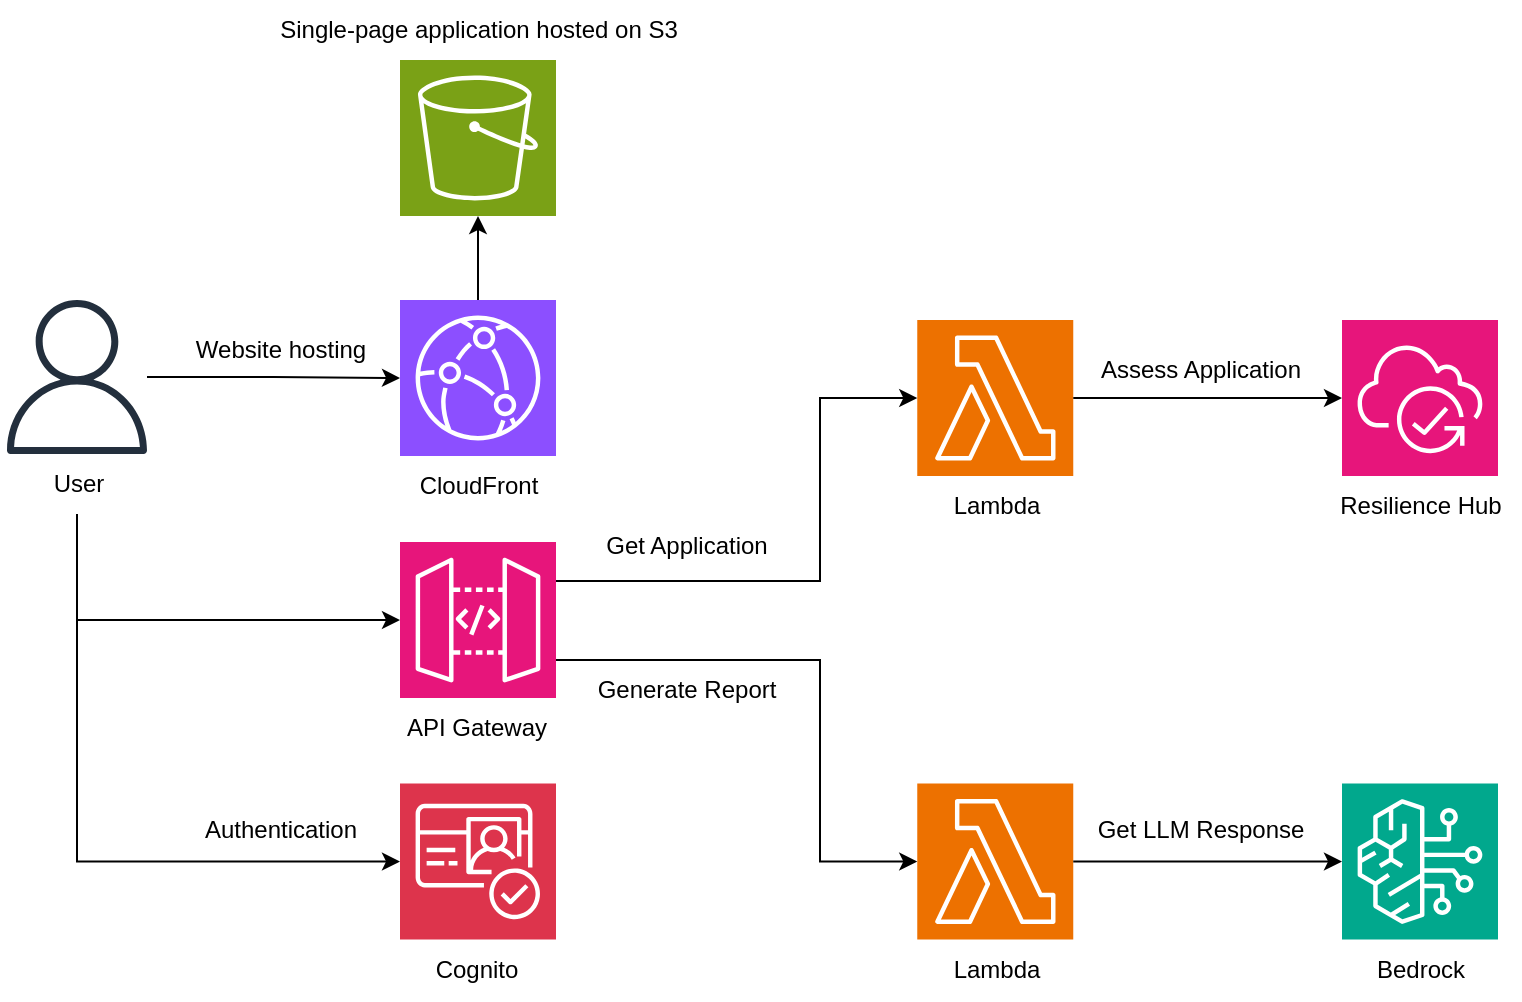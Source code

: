 <mxfile version="24.6.4" type="device" pages="2">
  <diagram name="Page-1" id="-sHqhbb9xOD5upwtkYD0">
    <mxGraphModel dx="1860" dy="846" grid="1" gridSize="10" guides="1" tooltips="1" connect="1" arrows="1" fold="1" page="1" pageScale="1" pageWidth="850" pageHeight="1100" math="0" shadow="0">
      <root>
        <mxCell id="0" />
        <mxCell id="1" parent="0" />
        <mxCell id="boQv8VNx7tdn0r3gP72K-2" value="" style="sketch=0;points=[[0,0,0],[0.25,0,0],[0.5,0,0],[0.75,0,0],[1,0,0],[0,1,0],[0.25,1,0],[0.5,1,0],[0.75,1,0],[1,1,0],[0,0.25,0],[0,0.5,0],[0,0.75,0],[1,0.25,0],[1,0.5,0],[1,0.75,0]];outlineConnect=0;fontColor=#232F3E;fillColor=#7AA116;strokeColor=#ffffff;dashed=0;verticalLabelPosition=bottom;verticalAlign=top;align=center;html=1;fontSize=12;fontStyle=0;aspect=fixed;shape=mxgraph.aws4.resourceIcon;resIcon=mxgraph.aws4.s3;" parent="1" vertex="1">
          <mxGeometry x="200" y="40" width="78" height="78" as="geometry" />
        </mxCell>
        <mxCell id="boQv8VNx7tdn0r3gP72K-3" value="" style="sketch=0;points=[[0,0,0],[0.25,0,0],[0.5,0,0],[0.75,0,0],[1,0,0],[0,1,0],[0.25,1,0],[0.5,1,0],[0.75,1,0],[1,1,0],[0,0.25,0],[0,0.5,0],[0,0.75,0],[1,0.25,0],[1,0.5,0],[1,0.75,0]];outlineConnect=0;fontColor=#232F3E;fillColor=#8C4FFF;strokeColor=#ffffff;dashed=0;verticalLabelPosition=bottom;verticalAlign=top;align=center;html=1;fontSize=12;fontStyle=0;aspect=fixed;shape=mxgraph.aws4.resourceIcon;resIcon=mxgraph.aws4.cloudfront;" parent="1" vertex="1">
          <mxGeometry x="200" y="160" width="78" height="78" as="geometry" />
        </mxCell>
        <mxCell id="boQv8VNx7tdn0r3gP72K-4" value="" style="sketch=0;points=[[0,0,0],[0.25,0,0],[0.5,0,0],[0.75,0,0],[1,0,0],[0,1,0],[0.25,1,0],[0.5,1,0],[0.75,1,0],[1,1,0],[0,0.25,0],[0,0.5,0],[0,0.75,0],[1,0.25,0],[1,0.5,0],[1,0.75,0]];outlineConnect=0;fontColor=#232F3E;fillColor=#DD344C;strokeColor=#ffffff;dashed=0;verticalLabelPosition=bottom;verticalAlign=top;align=center;html=1;fontSize=12;fontStyle=0;aspect=fixed;shape=mxgraph.aws4.resourceIcon;resIcon=mxgraph.aws4.cognito;" parent="1" vertex="1">
          <mxGeometry x="200" y="401.75" width="78" height="78" as="geometry" />
        </mxCell>
        <mxCell id="boQv8VNx7tdn0r3gP72K-5" value="" style="sketch=0;points=[[0,0,0],[0.25,0,0],[0.5,0,0],[0.75,0,0],[1,0,0],[0,1,0],[0.25,1,0],[0.5,1,0],[0.75,1,0],[1,1,0],[0,0.25,0],[0,0.5,0],[0,0.75,0],[1,0.25,0],[1,0.5,0],[1,0.75,0]];outlineConnect=0;fontColor=#232F3E;fillColor=#E7157B;strokeColor=#ffffff;dashed=0;verticalLabelPosition=bottom;verticalAlign=top;align=center;html=1;fontSize=12;fontStyle=0;aspect=fixed;shape=mxgraph.aws4.resourceIcon;resIcon=mxgraph.aws4.api_gateway;" parent="1" vertex="1">
          <mxGeometry x="200" y="281" width="78" height="78" as="geometry" />
        </mxCell>
        <mxCell id="boQv8VNx7tdn0r3gP72K-8" value="" style="sketch=0;points=[[0,0,0],[0.25,0,0],[0.5,0,0],[0.75,0,0],[1,0,0],[0,1,0],[0.25,1,0],[0.5,1,0],[0.75,1,0],[1,1,0],[0,0.25,0],[0,0.5,0],[0,0.75,0],[1,0.25,0],[1,0.5,0],[1,0.75,0]];points=[[0,0,0],[0.25,0,0],[0.5,0,0],[0.75,0,0],[1,0,0],[0,1,0],[0.25,1,0],[0.5,1,0],[0.75,1,0],[1,1,0],[0,0.25,0],[0,0.5,0],[0,0.75,0],[1,0.25,0],[1,0.5,0],[1,0.75,0]];outlineConnect=0;fontColor=#232F3E;fillColor=#E7157B;strokeColor=#ffffff;dashed=0;verticalLabelPosition=bottom;verticalAlign=top;align=center;html=1;fontSize=12;fontStyle=0;aspect=fixed;shape=mxgraph.aws4.resourceIcon;resIcon=mxgraph.aws4.resilience_hub;" parent="1" vertex="1">
          <mxGeometry x="671" y="170" width="78" height="78" as="geometry" />
        </mxCell>
        <mxCell id="boQv8VNx7tdn0r3gP72K-9" value="" style="sketch=0;points=[[0,0,0],[0.25,0,0],[0.5,0,0],[0.75,0,0],[1,0,0],[0,1,0],[0.25,1,0],[0.5,1,0],[0.75,1,0],[1,1,0],[0,0.25,0],[0,0.5,0],[0,0.75,0],[1,0.25,0],[1,0.5,0],[1,0.75,0]];outlineConnect=0;fontColor=#232F3E;fillColor=#01A88D;strokeColor=#ffffff;dashed=0;verticalLabelPosition=bottom;verticalAlign=top;align=center;html=1;fontSize=12;fontStyle=0;aspect=fixed;shape=mxgraph.aws4.resourceIcon;resIcon=mxgraph.aws4.bedrock;" parent="1" vertex="1">
          <mxGeometry x="671" y="401.75" width="78" height="78" as="geometry" />
        </mxCell>
        <mxCell id="boQv8VNx7tdn0r3gP72K-25" style="edgeStyle=orthogonalEdgeStyle;rounded=0;orthogonalLoop=1;jettySize=auto;html=1;" parent="1" target="boQv8VNx7tdn0r3gP72K-11" edge="1">
          <mxGeometry relative="1" as="geometry">
            <mxPoint x="659.99" y="320.005" as="sourcePoint" />
          </mxGeometry>
        </mxCell>
        <mxCell id="boQv8VNx7tdn0r3gP72K-14" value="" style="sketch=0;outlineConnect=0;fontColor=#232F3E;gradientColor=none;fillColor=#232F3D;strokeColor=none;dashed=0;verticalLabelPosition=bottom;verticalAlign=top;align=center;html=1;fontSize=12;fontStyle=0;aspect=fixed;pointerEvents=1;shape=mxgraph.aws4.user;autosize=1;" parent="1" vertex="1">
          <mxGeometry y="160" width="77" height="77" as="geometry" />
        </mxCell>
        <mxCell id="boQv8VNx7tdn0r3gP72K-17" style="edgeStyle=orthogonalEdgeStyle;rounded=0;orthogonalLoop=1;jettySize=auto;html=1;entryX=0;entryY=0.5;entryDx=0;entryDy=0;entryPerimeter=0;" parent="1" source="boQv8VNx7tdn0r3gP72K-14" target="boQv8VNx7tdn0r3gP72K-3" edge="1">
          <mxGeometry relative="1" as="geometry" />
        </mxCell>
        <mxCell id="boQv8VNx7tdn0r3gP72K-18" style="edgeStyle=orthogonalEdgeStyle;rounded=0;orthogonalLoop=1;jettySize=auto;html=1;entryX=0.5;entryY=1;entryDx=0;entryDy=0;entryPerimeter=0;" parent="1" source="boQv8VNx7tdn0r3gP72K-3" target="boQv8VNx7tdn0r3gP72K-2" edge="1">
          <mxGeometry relative="1" as="geometry" />
        </mxCell>
        <mxCell id="boQv8VNx7tdn0r3gP72K-27" style="edgeStyle=orthogonalEdgeStyle;rounded=0;orthogonalLoop=1;jettySize=auto;html=1;entryX=0;entryY=0.5;entryDx=0;entryDy=0;entryPerimeter=0;" parent="1" target="boQv8VNx7tdn0r3gP72K-12" edge="1">
          <mxGeometry relative="1" as="geometry">
            <mxPoint x="812.749" y="320.01" as="sourcePoint" />
          </mxGeometry>
        </mxCell>
        <mxCell id="boQv8VNx7tdn0r3gP72K-35" value="User" style="text;html=1;align=center;verticalAlign=middle;resizable=0;points=[];autosize=1;strokeColor=none;fillColor=none;" parent="1" vertex="1">
          <mxGeometry x="13.5" y="237" width="50" height="30" as="geometry" />
        </mxCell>
        <mxCell id="boQv8VNx7tdn0r3gP72K-38" value="CloudFront" style="text;html=1;align=center;verticalAlign=middle;resizable=0;points=[];autosize=1;strokeColor=none;fillColor=none;" parent="1" vertex="1">
          <mxGeometry x="199" y="238" width="80" height="30" as="geometry" />
        </mxCell>
        <mxCell id="boQv8VNx7tdn0r3gP72K-39" value="Website hosting" style="text;html=1;align=center;verticalAlign=middle;resizable=0;points=[];autosize=1;strokeColor=none;fillColor=none;" parent="1" vertex="1">
          <mxGeometry x="85" y="170" width="110" height="30" as="geometry" />
        </mxCell>
        <mxCell id="boQv8VNx7tdn0r3gP72K-40" value="Single-page application hosted on S3" style="text;html=1;align=center;verticalAlign=middle;resizable=0;points=[];autosize=1;strokeColor=none;fillColor=none;" parent="1" vertex="1">
          <mxGeometry x="129" y="10" width="220" height="30" as="geometry" />
        </mxCell>
        <mxCell id="boQv8VNx7tdn0r3gP72K-41" value="Cognito" style="text;html=1;align=center;verticalAlign=middle;resizable=0;points=[];autosize=1;strokeColor=none;fillColor=none;" parent="1" vertex="1">
          <mxGeometry x="208" y="479.75" width="60" height="30" as="geometry" />
        </mxCell>
        <mxCell id="boQv8VNx7tdn0r3gP72K-42" value="Authentication" style="text;html=1;align=center;verticalAlign=middle;resizable=0;points=[];autosize=1;strokeColor=none;fillColor=none;" parent="1" vertex="1">
          <mxGeometry x="90" y="410" width="100" height="30" as="geometry" />
        </mxCell>
        <mxCell id="boQv8VNx7tdn0r3gP72K-44" value="API Gateway" style="text;html=1;align=center;verticalAlign=middle;resizable=0;points=[];autosize=1;strokeColor=none;fillColor=none;" parent="1" vertex="1">
          <mxGeometry x="193" y="359" width="90" height="30" as="geometry" />
        </mxCell>
        <mxCell id="boQv8VNx7tdn0r3gP72K-45" value="Get Application" style="text;html=1;align=center;verticalAlign=middle;resizable=0;points=[];autosize=1;strokeColor=none;fillColor=none;" parent="1" vertex="1">
          <mxGeometry x="293" y="268" width="100" height="30" as="geometry" />
        </mxCell>
        <mxCell id="boQv8VNx7tdn0r3gP72K-46" value="Lambda" style="text;html=1;align=center;verticalAlign=middle;resizable=0;points=[];autosize=1;strokeColor=none;fillColor=none;" parent="1" vertex="1">
          <mxGeometry x="462.63" y="248" width="70" height="30" as="geometry" />
        </mxCell>
        <mxCell id="boQv8VNx7tdn0r3gP72K-48" value="Generate Report" style="text;html=1;align=center;verticalAlign=middle;resizable=0;points=[];autosize=1;strokeColor=none;fillColor=none;" parent="1" vertex="1">
          <mxGeometry x="288" y="340" width="110" height="30" as="geometry" />
        </mxCell>
        <mxCell id="boQv8VNx7tdn0r3gP72K-53" value="Assess Application" style="text;html=1;align=center;verticalAlign=middle;resizable=0;points=[];autosize=1;strokeColor=none;fillColor=none;" parent="1" vertex="1">
          <mxGeometry x="540" y="180" width="120" height="30" as="geometry" />
        </mxCell>
        <mxCell id="boQv8VNx7tdn0r3gP72K-54" value="Bedrock" style="text;html=1;align=center;verticalAlign=middle;resizable=0;points=[];autosize=1;strokeColor=none;fillColor=none;" parent="1" vertex="1">
          <mxGeometry x="675" y="479.75" width="70" height="30" as="geometry" />
        </mxCell>
        <mxCell id="boQv8VNx7tdn0r3gP72K-55" value="Resilience Hub" style="text;html=1;align=center;verticalAlign=middle;resizable=0;points=[];autosize=1;strokeColor=none;fillColor=none;" parent="1" vertex="1">
          <mxGeometry x="660" y="248" width="100" height="30" as="geometry" />
        </mxCell>
        <mxCell id="boQv8VNx7tdn0r3gP72K-64" style="edgeStyle=orthogonalEdgeStyle;rounded=0;orthogonalLoop=1;jettySize=auto;html=1;entryX=0;entryY=0.5;entryDx=0;entryDy=0;entryPerimeter=0;" parent="1" source="boQv8VNx7tdn0r3gP72K-35" target="boQv8VNx7tdn0r3gP72K-4" edge="1">
          <mxGeometry relative="1" as="geometry">
            <Array as="points">
              <mxPoint x="39" y="441" />
            </Array>
          </mxGeometry>
        </mxCell>
        <mxCell id="boQv8VNx7tdn0r3gP72K-65" style="edgeStyle=orthogonalEdgeStyle;rounded=0;orthogonalLoop=1;jettySize=auto;html=1;entryX=0;entryY=0.5;entryDx=0;entryDy=0;entryPerimeter=0;" parent="1" source="boQv8VNx7tdn0r3gP72K-35" target="boQv8VNx7tdn0r3gP72K-5" edge="1">
          <mxGeometry relative="1" as="geometry">
            <Array as="points">
              <mxPoint x="39" y="320" />
            </Array>
          </mxGeometry>
        </mxCell>
        <mxCell id="e4rxqpRT7JFMWhYi5W5l-2" value="Lambda" style="text;html=1;align=center;verticalAlign=middle;resizable=0;points=[];autosize=1;strokeColor=none;fillColor=none;" vertex="1" parent="1">
          <mxGeometry x="462.63" y="479.75" width="70" height="30" as="geometry" />
        </mxCell>
        <mxCell id="e4rxqpRT7JFMWhYi5W5l-5" value="" style="sketch=0;points=[[0,0,0],[0.25,0,0],[0.5,0,0],[0.75,0,0],[1,0,0],[0,1,0],[0.25,1,0],[0.5,1,0],[0.75,1,0],[1,1,0],[0,0.25,0],[0,0.5,0],[0,0.75,0],[1,0.25,0],[1,0.5,0],[1,0.75,0]];outlineConnect=0;fontColor=#232F3E;fillColor=#ED7100;strokeColor=#ffffff;dashed=0;verticalLabelPosition=bottom;verticalAlign=top;align=center;html=1;fontSize=12;fontStyle=0;aspect=fixed;shape=mxgraph.aws4.resourceIcon;resIcon=mxgraph.aws4.lambda;" vertex="1" parent="1">
          <mxGeometry x="458.63" y="401.75" width="78" height="78" as="geometry" />
        </mxCell>
        <mxCell id="e4rxqpRT7JFMWhYi5W5l-6" style="edgeStyle=orthogonalEdgeStyle;rounded=0;orthogonalLoop=1;jettySize=auto;html=1;entryX=0;entryY=0.5;entryDx=0;entryDy=0;entryPerimeter=0;" edge="1" parent="1" source="boQv8VNx7tdn0r3gP72K-5" target="e4rxqpRT7JFMWhYi5W5l-5">
          <mxGeometry relative="1" as="geometry">
            <Array as="points">
              <mxPoint x="410" y="340" />
              <mxPoint x="410" y="441" />
            </Array>
          </mxGeometry>
        </mxCell>
        <mxCell id="e4rxqpRT7JFMWhYi5W5l-4" value="" style="sketch=0;points=[[0,0,0],[0.25,0,0],[0.5,0,0],[0.75,0,0],[1,0,0],[0,1,0],[0.25,1,0],[0.5,1,0],[0.75,1,0],[1,1,0],[0,0.25,0],[0,0.5,0],[0,0.75,0],[1,0.25,0],[1,0.5,0],[1,0.75,0]];outlineConnect=0;fontColor=#232F3E;fillColor=#ED7100;strokeColor=#ffffff;dashed=0;verticalLabelPosition=bottom;verticalAlign=top;align=center;html=1;fontSize=12;fontStyle=0;aspect=fixed;shape=mxgraph.aws4.resourceIcon;resIcon=mxgraph.aws4.lambda;" vertex="1" parent="1">
          <mxGeometry x="458.63" y="170" width="78" height="78" as="geometry" />
        </mxCell>
        <mxCell id="e4rxqpRT7JFMWhYi5W5l-9" style="edgeStyle=orthogonalEdgeStyle;rounded=0;orthogonalLoop=1;jettySize=auto;html=1;exitX=1;exitY=0.25;exitDx=0;exitDy=0;exitPerimeter=0;entryX=0;entryY=0.5;entryDx=0;entryDy=0;entryPerimeter=0;" edge="1" parent="1" source="boQv8VNx7tdn0r3gP72K-5" target="e4rxqpRT7JFMWhYi5W5l-4">
          <mxGeometry relative="1" as="geometry">
            <Array as="points">
              <mxPoint x="410" y="301" />
              <mxPoint x="410" y="209" />
            </Array>
          </mxGeometry>
        </mxCell>
        <mxCell id="e4rxqpRT7JFMWhYi5W5l-10" style="edgeStyle=orthogonalEdgeStyle;rounded=0;orthogonalLoop=1;jettySize=auto;html=1;exitX=1;exitY=0.5;exitDx=0;exitDy=0;exitPerimeter=0;entryX=0;entryY=0.5;entryDx=0;entryDy=0;entryPerimeter=0;" edge="1" parent="1" source="e4rxqpRT7JFMWhYi5W5l-4" target="boQv8VNx7tdn0r3gP72K-8">
          <mxGeometry relative="1" as="geometry" />
        </mxCell>
        <mxCell id="e4rxqpRT7JFMWhYi5W5l-11" style="edgeStyle=orthogonalEdgeStyle;rounded=0;orthogonalLoop=1;jettySize=auto;html=1;exitX=1;exitY=0.5;exitDx=0;exitDy=0;exitPerimeter=0;entryX=0;entryY=0.5;entryDx=0;entryDy=0;entryPerimeter=0;" edge="1" parent="1" source="e4rxqpRT7JFMWhYi5W5l-5" target="boQv8VNx7tdn0r3gP72K-9">
          <mxGeometry relative="1" as="geometry" />
        </mxCell>
        <mxCell id="e4rxqpRT7JFMWhYi5W5l-12" value="Get LLM Response" style="text;html=1;align=center;verticalAlign=middle;resizable=0;points=[];autosize=1;strokeColor=none;fillColor=none;" vertex="1" parent="1">
          <mxGeometry x="535" y="410" width="130" height="30" as="geometry" />
        </mxCell>
      </root>
    </mxGraphModel>
  </diagram>
  <diagram name="Copy of Page-1" id="dh6Xk2_uspfBqVZ8iB3i">
    <mxGraphModel dx="1646" dy="795" grid="1" gridSize="10" guides="1" tooltips="1" connect="1" arrows="1" fold="1" page="1" pageScale="1" pageWidth="850" pageHeight="1100" math="0" shadow="0">
      <root>
        <mxCell id="UA66qGCsmDs0S2u0qSiF-0" />
        <mxCell id="UA66qGCsmDs0S2u0qSiF-1" parent="UA66qGCsmDs0S2u0qSiF-0" />
        <mxCell id="UA66qGCsmDs0S2u0qSiF-2" value="" style="sketch=0;points=[[0,0,0],[0.25,0,0],[0.5,0,0],[0.75,0,0],[1,0,0],[0,1,0],[0.25,1,0],[0.5,1,0],[0.75,1,0],[1,1,0],[0,0.25,0],[0,0.5,0],[0,0.75,0],[1,0.25,0],[1,0.5,0],[1,0.75,0]];outlineConnect=0;fontColor=#232F3E;fillColor=#7AA116;strokeColor=#ffffff;dashed=0;verticalLabelPosition=bottom;verticalAlign=top;align=center;html=1;fontSize=12;fontStyle=0;aspect=fixed;shape=mxgraph.aws4.resourceIcon;resIcon=mxgraph.aws4.s3;" vertex="1" parent="UA66qGCsmDs0S2u0qSiF-1">
          <mxGeometry x="200" y="40" width="78" height="78" as="geometry" />
        </mxCell>
        <mxCell id="UA66qGCsmDs0S2u0qSiF-3" value="" style="sketch=0;points=[[0,0,0],[0.25,0,0],[0.5,0,0],[0.75,0,0],[1,0,0],[0,1,0],[0.25,1,0],[0.5,1,0],[0.75,1,0],[1,1,0],[0,0.25,0],[0,0.5,0],[0,0.75,0],[1,0.25,0],[1,0.5,0],[1,0.75,0]];outlineConnect=0;fontColor=#232F3E;fillColor=#8C4FFF;strokeColor=#ffffff;dashed=0;verticalLabelPosition=bottom;verticalAlign=top;align=center;html=1;fontSize=12;fontStyle=0;aspect=fixed;shape=mxgraph.aws4.resourceIcon;resIcon=mxgraph.aws4.cloudfront;" vertex="1" parent="UA66qGCsmDs0S2u0qSiF-1">
          <mxGeometry x="200" y="160" width="78" height="78" as="geometry" />
        </mxCell>
        <mxCell id="UA66qGCsmDs0S2u0qSiF-4" value="" style="sketch=0;points=[[0,0,0],[0.25,0,0],[0.5,0,0],[0.75,0,0],[1,0,0],[0,1,0],[0.25,1,0],[0.5,1,0],[0.75,1,0],[1,1,0],[0,0.25,0],[0,0.5,0],[0,0.75,0],[1,0.25,0],[1,0.5,0],[1,0.75,0]];outlineConnect=0;fontColor=#232F3E;fillColor=#DD344C;strokeColor=#ffffff;dashed=0;verticalLabelPosition=bottom;verticalAlign=top;align=center;html=1;fontSize=12;fontStyle=0;aspect=fixed;shape=mxgraph.aws4.resourceIcon;resIcon=mxgraph.aws4.cognito;" vertex="1" parent="UA66qGCsmDs0S2u0qSiF-1">
          <mxGeometry x="200" y="401.75" width="78" height="78" as="geometry" />
        </mxCell>
        <mxCell id="UA66qGCsmDs0S2u0qSiF-5" style="edgeStyle=orthogonalEdgeStyle;rounded=0;orthogonalLoop=1;jettySize=auto;html=1;" edge="1" parent="UA66qGCsmDs0S2u0qSiF-1" source="UA66qGCsmDs0S2u0qSiF-6" target="UA66qGCsmDs0S2u0qSiF-7">
          <mxGeometry relative="1" as="geometry" />
        </mxCell>
        <mxCell id="UA66qGCsmDs0S2u0qSiF-6" value="" style="sketch=0;points=[[0,0,0],[0.25,0,0],[0.5,0,0],[0.75,0,0],[1,0,0],[0,1,0],[0.25,1,0],[0.5,1,0],[0.75,1,0],[1,1,0],[0,0.25,0],[0,0.5,0],[0,0.75,0],[1,0.25,0],[1,0.5,0],[1,0.75,0]];outlineConnect=0;fontColor=#232F3E;fillColor=#E7157B;strokeColor=#ffffff;dashed=0;verticalLabelPosition=bottom;verticalAlign=top;align=center;html=1;fontSize=12;fontStyle=0;aspect=fixed;shape=mxgraph.aws4.resourceIcon;resIcon=mxgraph.aws4.api_gateway;" vertex="1" parent="UA66qGCsmDs0S2u0qSiF-1">
          <mxGeometry x="200" y="281" width="78" height="78" as="geometry" />
        </mxCell>
        <mxCell id="UA66qGCsmDs0S2u0qSiF-7" value="" style="sketch=0;outlineConnect=0;fontColor=#232F3E;gradientColor=none;fillColor=#ED7100;strokeColor=none;dashed=0;verticalLabelPosition=bottom;verticalAlign=top;align=center;html=1;fontSize=12;fontStyle=0;aspect=fixed;pointerEvents=1;shape=mxgraph.aws4.lambda_function;" vertex="1" parent="UA66qGCsmDs0S2u0qSiF-1">
          <mxGeometry x="400" y="283.63" width="72.75" height="72.75" as="geometry" />
        </mxCell>
        <mxCell id="UA66qGCsmDs0S2u0qSiF-8" value="" style="sketch=0;points=[[0,0,0],[0.25,0,0],[0.5,0,0],[0.75,0,0],[1,0,0],[0,1,0],[0.25,1,0],[0.5,1,0],[0.75,1,0],[1,1,0],[0,0.25,0],[0,0.5,0],[0,0.75,0],[1,0.25,0],[1,0.5,0],[1,0.75,0]];points=[[0,0,0],[0.25,0,0],[0.5,0,0],[0.75,0,0],[1,0,0],[0,1,0],[0.25,1,0],[0.5,1,0],[0.75,1,0],[1,1,0],[0,0.25,0],[0,0.5,0],[0,0.75,0],[1,0.25,0],[1,0.5,0],[1,0.75,0]];outlineConnect=0;fontColor=#232F3E;fillColor=#E7157B;strokeColor=#ffffff;dashed=0;verticalLabelPosition=bottom;verticalAlign=top;align=center;html=1;fontSize=12;fontStyle=0;aspect=fixed;shape=mxgraph.aws4.resourceIcon;resIcon=mxgraph.aws4.resilience_hub;" vertex="1" parent="UA66qGCsmDs0S2u0qSiF-1">
          <mxGeometry x="580" y="150" width="78" height="78" as="geometry" />
        </mxCell>
        <mxCell id="UA66qGCsmDs0S2u0qSiF-9" value="" style="sketch=0;points=[[0,0,0],[0.25,0,0],[0.5,0,0],[0.75,0,0],[1,0,0],[0,1,0],[0.25,1,0],[0.5,1,0],[0.75,1,0],[1,1,0],[0,0.25,0],[0,0.5,0],[0,0.75,0],[1,0.25,0],[1,0.5,0],[1,0.75,0]];outlineConnect=0;fontColor=#232F3E;fillColor=#01A88D;strokeColor=#ffffff;dashed=0;verticalLabelPosition=bottom;verticalAlign=top;align=center;html=1;fontSize=12;fontStyle=0;aspect=fixed;shape=mxgraph.aws4.resourceIcon;resIcon=mxgraph.aws4.bedrock;" vertex="1" parent="UA66qGCsmDs0S2u0qSiF-1">
          <mxGeometry x="580" y="440" width="78" height="78" as="geometry" />
        </mxCell>
        <mxCell id="UA66qGCsmDs0S2u0qSiF-10" style="edgeStyle=orthogonalEdgeStyle;rounded=0;orthogonalLoop=1;jettySize=auto;html=1;" edge="1" parent="UA66qGCsmDs0S2u0qSiF-1" source="UA66qGCsmDs0S2u0qSiF-11" target="UA66qGCsmDs0S2u0qSiF-12">
          <mxGeometry relative="1" as="geometry" />
        </mxCell>
        <mxCell id="UA66qGCsmDs0S2u0qSiF-11" value="" style="sketch=0;points=[[0,0,0],[0.25,0,0],[0.5,0,0],[0.75,0,0],[1,0,0],[0,1,0],[0.25,1,0],[0.5,1,0],[0.75,1,0],[1,1,0],[0,0.25,0],[0,0.5,0],[0,0.75,0],[1,0.25,0],[1,0.5,0],[1,0.75,0]];outlineConnect=0;fontColor=#232F3E;fillColor=#E7157B;strokeColor=#ffffff;dashed=0;verticalLabelPosition=bottom;verticalAlign=top;align=center;html=1;fontSize=12;fontStyle=0;aspect=fixed;shape=mxgraph.aws4.resourceIcon;resIcon=mxgraph.aws4.sns;" vertex="1" parent="UA66qGCsmDs0S2u0qSiF-1">
          <mxGeometry x="580" y="280.01" width="79.99" height="79.99" as="geometry" />
        </mxCell>
        <mxCell id="UA66qGCsmDs0S2u0qSiF-12" value="" style="sketch=0;outlineConnect=0;fontColor=#232F3E;gradientColor=none;fillColor=#ED7100;strokeColor=none;dashed=0;verticalLabelPosition=bottom;verticalAlign=top;align=center;html=1;fontSize=12;fontStyle=0;aspect=fixed;pointerEvents=1;shape=mxgraph.aws4.lambda_function;fontFamily=Helvetica;" vertex="1" parent="UA66qGCsmDs0S2u0qSiF-1">
          <mxGeometry x="740" y="283.63" width="72.75" height="72.75" as="geometry" />
        </mxCell>
        <mxCell id="UA66qGCsmDs0S2u0qSiF-13" value="" style="sketch=0;points=[[0,0,0],[0.25,0,0],[0.5,0,0],[0.75,0,0],[1,0,0],[0,1,0],[0.25,1,0],[0.5,1,0],[0.75,1,0],[1,1,0],[0,0.25,0],[0,0.5,0],[0,0.75,0],[1,0.25,0],[1,0.5,0],[1,0.75,0]];outlineConnect=0;fontColor=#232F3E;fillColor=#7AA116;strokeColor=#ffffff;dashed=0;verticalLabelPosition=bottom;verticalAlign=top;align=center;html=1;fontSize=12;fontStyle=0;aspect=fixed;shape=mxgraph.aws4.resourceIcon;resIcon=mxgraph.aws4.s3;" vertex="1" parent="UA66qGCsmDs0S2u0qSiF-1">
          <mxGeometry x="900" y="281.01" width="78" height="78" as="geometry" />
        </mxCell>
        <mxCell id="UA66qGCsmDs0S2u0qSiF-14" value="" style="sketch=0;outlineConnect=0;fontColor=#232F3E;gradientColor=none;fillColor=#232F3D;strokeColor=none;dashed=0;verticalLabelPosition=bottom;verticalAlign=top;align=center;html=1;fontSize=12;fontStyle=0;aspect=fixed;pointerEvents=1;shape=mxgraph.aws4.user;autosize=1;" vertex="1" parent="UA66qGCsmDs0S2u0qSiF-1">
          <mxGeometry y="282.01" width="77" height="77" as="geometry" />
        </mxCell>
        <mxCell id="UA66qGCsmDs0S2u0qSiF-15" value="" style="sketch=0;outlineConnect=0;fontColor=#232F3E;gradientColor=none;fillColor=#232F3D;strokeColor=none;dashed=0;verticalLabelPosition=bottom;verticalAlign=top;align=center;html=1;fontSize=12;fontStyle=0;aspect=fixed;pointerEvents=1;shape=mxgraph.aws4.user;autosize=1;" vertex="1" parent="UA66qGCsmDs0S2u0qSiF-1">
          <mxGeometry x="740" y="440" width="77" height="77" as="geometry" />
        </mxCell>
        <mxCell id="UA66qGCsmDs0S2u0qSiF-16" style="edgeStyle=orthogonalEdgeStyle;rounded=0;orthogonalLoop=1;jettySize=auto;html=1;entryX=0;entryY=0.5;entryDx=0;entryDy=0;entryPerimeter=0;" edge="1" parent="UA66qGCsmDs0S2u0qSiF-1" source="UA66qGCsmDs0S2u0qSiF-14" target="UA66qGCsmDs0S2u0qSiF-3">
          <mxGeometry relative="1" as="geometry">
            <Array as="points">
              <mxPoint x="39" y="199" />
            </Array>
          </mxGeometry>
        </mxCell>
        <mxCell id="UA66qGCsmDs0S2u0qSiF-17" style="edgeStyle=orthogonalEdgeStyle;rounded=0;orthogonalLoop=1;jettySize=auto;html=1;entryX=0.5;entryY=1;entryDx=0;entryDy=0;entryPerimeter=0;" edge="1" parent="UA66qGCsmDs0S2u0qSiF-1" source="UA66qGCsmDs0S2u0qSiF-3" target="UA66qGCsmDs0S2u0qSiF-2">
          <mxGeometry relative="1" as="geometry" />
        </mxCell>
        <mxCell id="UA66qGCsmDs0S2u0qSiF-18" style="edgeStyle=orthogonalEdgeStyle;rounded=0;orthogonalLoop=1;jettySize=auto;html=1;entryX=0;entryY=0.5;entryDx=0;entryDy=0;entryPerimeter=0;" edge="1" parent="UA66qGCsmDs0S2u0qSiF-1" source="UA66qGCsmDs0S2u0qSiF-12" target="UA66qGCsmDs0S2u0qSiF-13">
          <mxGeometry relative="1" as="geometry" />
        </mxCell>
        <mxCell id="UA66qGCsmDs0S2u0qSiF-19" style="edgeStyle=orthogonalEdgeStyle;rounded=0;orthogonalLoop=1;jettySize=auto;html=1;entryX=0;entryY=0.5;entryDx=0;entryDy=0;entryPerimeter=0;" edge="1" parent="UA66qGCsmDs0S2u0qSiF-1" source="UA66qGCsmDs0S2u0qSiF-7" target="UA66qGCsmDs0S2u0qSiF-11">
          <mxGeometry relative="1" as="geometry" />
        </mxCell>
        <mxCell id="UA66qGCsmDs0S2u0qSiF-20" style="edgeStyle=orthogonalEdgeStyle;rounded=0;orthogonalLoop=1;jettySize=auto;html=1;entryX=0;entryY=0.5;entryDx=0;entryDy=0;entryPerimeter=0;" edge="1" parent="UA66qGCsmDs0S2u0qSiF-1" source="UA66qGCsmDs0S2u0qSiF-7" target="UA66qGCsmDs0S2u0qSiF-8">
          <mxGeometry relative="1" as="geometry">
            <Array as="points">
              <mxPoint x="440" y="189" />
            </Array>
          </mxGeometry>
        </mxCell>
        <mxCell id="UA66qGCsmDs0S2u0qSiF-21" value="User" style="text;html=1;align=center;verticalAlign=middle;resizable=0;points=[];autosize=1;strokeColor=none;fillColor=none;" vertex="1" parent="UA66qGCsmDs0S2u0qSiF-1">
          <mxGeometry x="13.5" y="360" width="50" height="30" as="geometry" />
        </mxCell>
        <mxCell id="UA66qGCsmDs0S2u0qSiF-22" value="CloudFront" style="text;html=1;align=center;verticalAlign=middle;resizable=0;points=[];autosize=1;strokeColor=none;fillColor=none;" vertex="1" parent="UA66qGCsmDs0S2u0qSiF-1">
          <mxGeometry x="199" y="238" width="80" height="30" as="geometry" />
        </mxCell>
        <mxCell id="UA66qGCsmDs0S2u0qSiF-23" value="Website hosting" style="text;html=1;align=center;verticalAlign=middle;resizable=0;points=[];autosize=1;strokeColor=none;fillColor=none;" vertex="1" parent="UA66qGCsmDs0S2u0qSiF-1">
          <mxGeometry x="85" y="170" width="110" height="30" as="geometry" />
        </mxCell>
        <mxCell id="UA66qGCsmDs0S2u0qSiF-24" value="Single-page application hosted on S3" style="text;html=1;align=center;verticalAlign=middle;resizable=0;points=[];autosize=1;strokeColor=none;fillColor=none;" vertex="1" parent="UA66qGCsmDs0S2u0qSiF-1">
          <mxGeometry x="129" y="10" width="220" height="30" as="geometry" />
        </mxCell>
        <mxCell id="UA66qGCsmDs0S2u0qSiF-25" value="Cognito" style="text;html=1;align=center;verticalAlign=middle;resizable=0;points=[];autosize=1;strokeColor=none;fillColor=none;" vertex="1" parent="UA66qGCsmDs0S2u0qSiF-1">
          <mxGeometry x="208" y="479.75" width="60" height="30" as="geometry" />
        </mxCell>
        <mxCell id="UA66qGCsmDs0S2u0qSiF-26" value="Authentication" style="text;html=1;align=center;verticalAlign=middle;resizable=0;points=[];autosize=1;strokeColor=none;fillColor=none;" vertex="1" parent="UA66qGCsmDs0S2u0qSiF-1">
          <mxGeometry x="90" y="410" width="100" height="30" as="geometry" />
        </mxCell>
        <mxCell id="UA66qGCsmDs0S2u0qSiF-27" value="API Gateway" style="text;html=1;align=center;verticalAlign=middle;resizable=0;points=[];autosize=1;strokeColor=none;fillColor=none;" vertex="1" parent="UA66qGCsmDs0S2u0qSiF-1">
          <mxGeometry x="193" y="359" width="90" height="30" as="geometry" />
        </mxCell>
        <mxCell id="UA66qGCsmDs0S2u0qSiF-28" value="GetReport" style="text;html=1;align=center;verticalAlign=middle;resizable=0;points=[];autosize=1;strokeColor=none;fillColor=none;" vertex="1" parent="UA66qGCsmDs0S2u0qSiF-1">
          <mxGeometry x="295" y="290" width="80" height="30" as="geometry" />
        </mxCell>
        <mxCell id="UA66qGCsmDs0S2u0qSiF-29" value="Lambda" style="text;html=1;align=center;verticalAlign=middle;resizable=0;points=[];autosize=1;strokeColor=none;fillColor=none;" vertex="1" parent="UA66qGCsmDs0S2u0qSiF-1">
          <mxGeometry x="401.38" y="360" width="70" height="30" as="geometry" />
        </mxCell>
        <mxCell id="UA66qGCsmDs0S2u0qSiF-30" value="Generate summary" style="text;html=1;align=center;verticalAlign=middle;resizable=0;points=[];autosize=1;strokeColor=none;fillColor=none;" vertex="1" parent="UA66qGCsmDs0S2u0qSiF-1">
          <mxGeometry x="440" y="449.75" width="130" height="30" as="geometry" />
        </mxCell>
        <mxCell id="UA66qGCsmDs0S2u0qSiF-31" style="edgeStyle=orthogonalEdgeStyle;rounded=0;orthogonalLoop=1;jettySize=auto;html=1;entryX=0;entryY=0.5;entryDx=0;entryDy=0;entryPerimeter=0;" edge="1" parent="UA66qGCsmDs0S2u0qSiF-1" source="UA66qGCsmDs0S2u0qSiF-29" target="UA66qGCsmDs0S2u0qSiF-9">
          <mxGeometry relative="1" as="geometry">
            <Array as="points">
              <mxPoint x="440" y="479" />
            </Array>
          </mxGeometry>
        </mxCell>
        <mxCell id="UA66qGCsmDs0S2u0qSiF-32" value="Assess Application" style="text;html=1;align=center;verticalAlign=middle;resizable=0;points=[];autosize=1;strokeColor=none;fillColor=none;" vertex="1" parent="UA66qGCsmDs0S2u0qSiF-1">
          <mxGeometry x="440" y="160" width="120" height="30" as="geometry" />
        </mxCell>
        <mxCell id="UA66qGCsmDs0S2u0qSiF-33" value="Bedrock" style="text;html=1;align=center;verticalAlign=middle;resizable=0;points=[];autosize=1;strokeColor=none;fillColor=none;" vertex="1" parent="UA66qGCsmDs0S2u0qSiF-1">
          <mxGeometry x="584" y="517" width="70" height="30" as="geometry" />
        </mxCell>
        <mxCell id="UA66qGCsmDs0S2u0qSiF-34" value="Resilience Hub" style="text;html=1;align=center;verticalAlign=middle;resizable=0;points=[];autosize=1;strokeColor=none;fillColor=none;" vertex="1" parent="UA66qGCsmDs0S2u0qSiF-1">
          <mxGeometry x="569" y="228" width="100" height="30" as="geometry" />
        </mxCell>
        <mxCell id="UA66qGCsmDs0S2u0qSiF-35" value="SendReport" style="text;html=1;align=center;verticalAlign=middle;resizable=0;points=[];autosize=1;strokeColor=none;fillColor=none;" vertex="1" parent="UA66qGCsmDs0S2u0qSiF-1">
          <mxGeometry x="475" y="290" width="90" height="30" as="geometry" />
        </mxCell>
        <mxCell id="UA66qGCsmDs0S2u0qSiF-36" value="Lambda" style="text;html=1;align=center;verticalAlign=middle;resizable=0;points=[];autosize=1;strokeColor=none;fillColor=none;" vertex="1" parent="UA66qGCsmDs0S2u0qSiF-1">
          <mxGeometry x="743.5" y="356.38" width="70" height="30" as="geometry" />
        </mxCell>
        <mxCell id="UA66qGCsmDs0S2u0qSiF-37" value="Store results" style="text;html=1;align=center;verticalAlign=middle;resizable=0;points=[];autosize=1;strokeColor=none;fillColor=none;" vertex="1" parent="UA66qGCsmDs0S2u0qSiF-1">
          <mxGeometry x="807" y="290" width="90" height="30" as="geometry" />
        </mxCell>
        <mxCell id="UA66qGCsmDs0S2u0qSiF-38" value="Report history bucket on S3" style="text;html=1;align=center;verticalAlign=middle;resizable=0;points=[];autosize=1;strokeColor=none;fillColor=none;" vertex="1" parent="UA66qGCsmDs0S2u0qSiF-1">
          <mxGeometry x="857" y="360" width="170" height="30" as="geometry" />
        </mxCell>
        <mxCell id="UA66qGCsmDs0S2u0qSiF-39" value="Email Subscriber" style="text;html=1;align=center;verticalAlign=middle;resizable=0;points=[];autosize=1;strokeColor=none;fillColor=none;" vertex="1" parent="UA66qGCsmDs0S2u0qSiF-1">
          <mxGeometry x="723.5" y="517" width="110" height="30" as="geometry" />
        </mxCell>
        <mxCell id="UA66qGCsmDs0S2u0qSiF-40" style="edgeStyle=orthogonalEdgeStyle;rounded=0;orthogonalLoop=1;jettySize=auto;html=1;" edge="1" parent="UA66qGCsmDs0S2u0qSiF-1" source="UA66qGCsmDs0S2u0qSiF-41" target="UA66qGCsmDs0S2u0qSiF-15">
          <mxGeometry relative="1" as="geometry">
            <Array as="points">
              <mxPoint x="619" y="410" />
              <mxPoint x="779" y="410" />
            </Array>
          </mxGeometry>
        </mxCell>
        <mxCell id="UA66qGCsmDs0S2u0qSiF-41" value="SNS" style="text;html=1;align=center;verticalAlign=middle;resizable=0;points=[];autosize=1;strokeColor=none;fillColor=none;" vertex="1" parent="UA66qGCsmDs0S2u0qSiF-1">
          <mxGeometry x="594" y="360" width="50" height="30" as="geometry" />
        </mxCell>
        <mxCell id="UA66qGCsmDs0S2u0qSiF-42" style="edgeStyle=orthogonalEdgeStyle;rounded=0;orthogonalLoop=1;jettySize=auto;html=1;entryX=0;entryY=0.5;entryDx=0;entryDy=0;entryPerimeter=0;" edge="1" parent="UA66qGCsmDs0S2u0qSiF-1" source="UA66qGCsmDs0S2u0qSiF-21" target="UA66qGCsmDs0S2u0qSiF-4">
          <mxGeometry relative="1" as="geometry">
            <Array as="points">
              <mxPoint x="39" y="441" />
            </Array>
          </mxGeometry>
        </mxCell>
        <mxCell id="mEtn3aJtxauwW0m4eTmE-1" style="edgeStyle=orthogonalEdgeStyle;rounded=0;orthogonalLoop=1;jettySize=auto;html=1;entryX=0;entryY=0.5;entryDx=0;entryDy=0;entryPerimeter=0;" edge="1" parent="UA66qGCsmDs0S2u0qSiF-1" source="UA66qGCsmDs0S2u0qSiF-14" target="UA66qGCsmDs0S2u0qSiF-6">
          <mxGeometry relative="1" as="geometry" />
        </mxCell>
      </root>
    </mxGraphModel>
  </diagram>
</mxfile>
